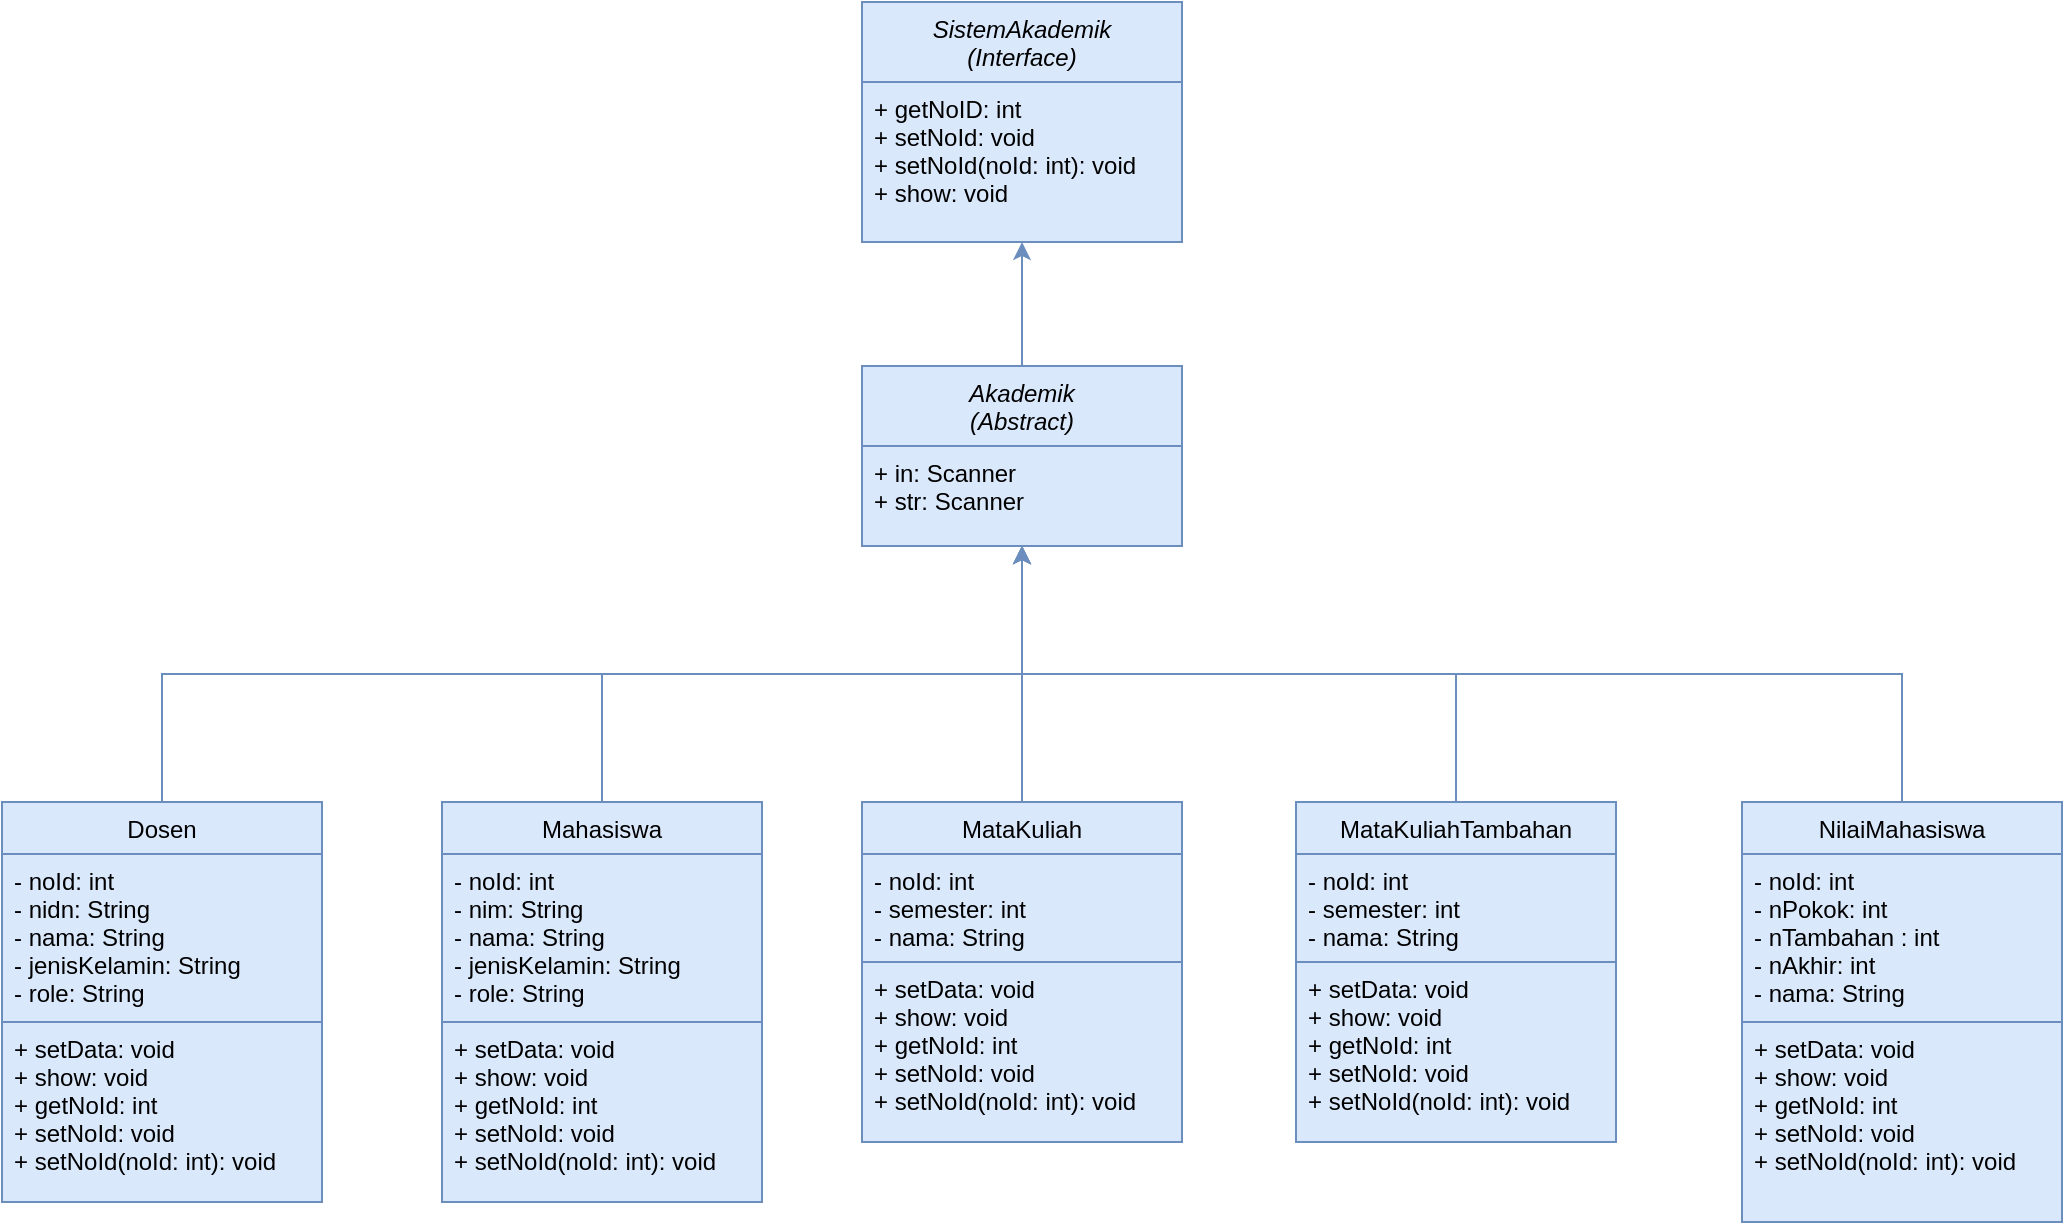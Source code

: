 <mxfile version="14.6.11" type="device"><diagram id="C5RBs43oDa-KdzZeNtuy" name="Page-1"><mxGraphModel dx="1955" dy="1093" grid="1" gridSize="10" guides="1" tooltips="1" connect="1" arrows="1" fold="1" page="1" pageScale="1" pageWidth="1169" pageHeight="827" math="0" shadow="0"><root><mxCell id="WIyWlLk6GJQsqaUBKTNV-0"/><mxCell id="WIyWlLk6GJQsqaUBKTNV-1" parent="WIyWlLk6GJQsqaUBKTNV-0"/><mxCell id="ZWmleOqQ3kiTWszwnOzP-6" style="edgeStyle=orthogonalEdgeStyle;rounded=0;orthogonalLoop=1;jettySize=auto;html=1;exitX=0.5;exitY=0;exitDx=0;exitDy=0;entryX=0.5;entryY=1;entryDx=0;entryDy=0;fillColor=#dae8fc;strokeColor=#6c8ebf;" edge="1" parent="WIyWlLk6GJQsqaUBKTNV-1" source="zkfFHV4jXpPFQw0GAbJ--0" target="ZWmleOqQ3kiTWszwnOzP-0"><mxGeometry relative="1" as="geometry"/></mxCell><mxCell id="zkfFHV4jXpPFQw0GAbJ--0" value="Akademik&#10;(Abstract)&#10;" style="swimlane;fontStyle=2;align=center;verticalAlign=top;childLayout=stackLayout;horizontal=1;startSize=40;horizontalStack=0;resizeParent=1;resizeLast=0;collapsible=1;marginBottom=0;rounded=0;shadow=0;strokeWidth=1;fillColor=#dae8fc;strokeColor=#6c8ebf;" parent="WIyWlLk6GJQsqaUBKTNV-1" vertex="1"><mxGeometry x="499" y="262" width="160" height="90" as="geometry"><mxRectangle x="230" y="140" width="160" height="26" as="alternateBounds"/></mxGeometry></mxCell><mxCell id="zkfFHV4jXpPFQw0GAbJ--1" value="+ in: Scanner&#10;+ str: Scanner" style="text;align=left;verticalAlign=top;spacingLeft=4;spacingRight=4;overflow=hidden;rotatable=0;points=[[0,0.5],[1,0.5]];portConstraint=eastwest;fillColor=#dae8fc;strokeColor=#6c8ebf;" parent="zkfFHV4jXpPFQw0GAbJ--0" vertex="1"><mxGeometry y="40" width="160" height="50" as="geometry"/></mxCell><mxCell id="ZWmleOqQ3kiTWszwnOzP-25" style="edgeStyle=orthogonalEdgeStyle;rounded=0;orthogonalLoop=1;jettySize=auto;html=1;exitX=0.5;exitY=0;exitDx=0;exitDy=0;entryX=0.5;entryY=1;entryDx=0;entryDy=0;fillColor=#dae8fc;strokeColor=#6c8ebf;" edge="1" parent="WIyWlLk6GJQsqaUBKTNV-1" source="zkfFHV4jXpPFQw0GAbJ--13" target="zkfFHV4jXpPFQw0GAbJ--0"><mxGeometry relative="1" as="geometry"/></mxCell><mxCell id="zkfFHV4jXpPFQw0GAbJ--13" value="Dosen" style="swimlane;fontStyle=0;align=center;verticalAlign=top;childLayout=stackLayout;horizontal=1;startSize=26;horizontalStack=0;resizeParent=1;resizeLast=0;collapsible=1;marginBottom=0;rounded=0;shadow=0;strokeWidth=1;fillColor=#dae8fc;strokeColor=#6c8ebf;" parent="WIyWlLk6GJQsqaUBKTNV-1" vertex="1"><mxGeometry x="69" y="480" width="160" height="200" as="geometry"><mxRectangle x="340" y="380" width="170" height="26" as="alternateBounds"/></mxGeometry></mxCell><mxCell id="zkfFHV4jXpPFQw0GAbJ--14" value="- noId: int&#10;- nidn: String&#10;- nama: String&#10;- jenisKelamin: String&#10;- role: String" style="text;align=left;verticalAlign=top;spacingLeft=4;spacingRight=4;overflow=hidden;rotatable=0;points=[[0,0.5],[1,0.5]];portConstraint=eastwest;fillColor=#dae8fc;strokeColor=#6c8ebf;" parent="zkfFHV4jXpPFQw0GAbJ--13" vertex="1"><mxGeometry y="26" width="160" height="84" as="geometry"/></mxCell><mxCell id="ZWmleOqQ3kiTWszwnOzP-29" value="+ setData: void&#10;+ show: void&#10;+ getNoId: int&#10;+ setNoId: void&#10;+ setNoId(noId: int): void&#10;" style="text;align=left;verticalAlign=top;spacingLeft=4;spacingRight=4;overflow=hidden;rotatable=0;points=[[0,0.5],[1,0.5]];portConstraint=eastwest;fillColor=#dae8fc;strokeColor=#6c8ebf;" vertex="1" parent="zkfFHV4jXpPFQw0GAbJ--13"><mxGeometry y="110" width="160" height="90" as="geometry"/></mxCell><mxCell id="ZWmleOqQ3kiTWszwnOzP-0" value="SistemAkademik&#10;(Interface)&#10;" style="swimlane;fontStyle=2;align=center;verticalAlign=top;childLayout=stackLayout;horizontal=1;startSize=40;horizontalStack=0;resizeParent=1;resizeLast=0;collapsible=1;marginBottom=0;rounded=0;shadow=0;strokeWidth=1;fillColor=#dae8fc;strokeColor=#6c8ebf;" vertex="1" parent="WIyWlLk6GJQsqaUBKTNV-1"><mxGeometry x="499" y="80" width="160" height="120" as="geometry"><mxRectangle x="230" y="140" width="160" height="26" as="alternateBounds"/></mxGeometry></mxCell><mxCell id="ZWmleOqQ3kiTWszwnOzP-1" value="+ getNoID: int&#10;+ setNoId: void&#10;+ setNoId(noId: int): void&#10;+ show: void&#10;" style="text;align=left;verticalAlign=top;spacingLeft=4;spacingRight=4;overflow=hidden;rotatable=0;points=[[0,0.5],[1,0.5]];portConstraint=eastwest;fillColor=#dae8fc;strokeColor=#6c8ebf;" vertex="1" parent="ZWmleOqQ3kiTWszwnOzP-0"><mxGeometry y="40" width="160" height="80" as="geometry"/></mxCell><mxCell id="ZWmleOqQ3kiTWszwnOzP-46" style="edgeStyle=orthogonalEdgeStyle;rounded=0;orthogonalLoop=1;jettySize=auto;html=1;exitX=0.5;exitY=0;exitDx=0;exitDy=0;entryX=0.5;entryY=1;entryDx=0;entryDy=0;fillColor=#dae8fc;strokeColor=#6c8ebf;" edge="1" parent="WIyWlLk6GJQsqaUBKTNV-1" source="ZWmleOqQ3kiTWszwnOzP-30" target="zkfFHV4jXpPFQw0GAbJ--0"><mxGeometry relative="1" as="geometry"/></mxCell><mxCell id="ZWmleOqQ3kiTWszwnOzP-30" value="MataKuliah" style="swimlane;fontStyle=0;align=center;verticalAlign=top;childLayout=stackLayout;horizontal=1;startSize=26;horizontalStack=0;resizeParent=1;resizeLast=0;collapsible=1;marginBottom=0;rounded=0;shadow=0;strokeWidth=1;fillColor=#dae8fc;strokeColor=#6c8ebf;" vertex="1" parent="WIyWlLk6GJQsqaUBKTNV-1"><mxGeometry x="499" y="480" width="160" height="170" as="geometry"><mxRectangle x="340" y="380" width="170" height="26" as="alternateBounds"/></mxGeometry></mxCell><mxCell id="ZWmleOqQ3kiTWszwnOzP-31" value="- noId: int&#10;- semester: int&#10;- nama: String" style="text;align=left;verticalAlign=top;spacingLeft=4;spacingRight=4;overflow=hidden;rotatable=0;points=[[0,0.5],[1,0.5]];portConstraint=eastwest;fillColor=#dae8fc;strokeColor=#6c8ebf;" vertex="1" parent="ZWmleOqQ3kiTWszwnOzP-30"><mxGeometry y="26" width="160" height="54" as="geometry"/></mxCell><mxCell id="ZWmleOqQ3kiTWszwnOzP-33" value="+ setData: void&#10;+ show: void&#10;+ getNoId: int&#10;+ setNoId: void&#10;+ setNoId(noId: int): void&#10;" style="text;align=left;verticalAlign=top;spacingLeft=4;spacingRight=4;overflow=hidden;rotatable=0;points=[[0,0.5],[1,0.5]];portConstraint=eastwest;fillColor=#dae8fc;strokeColor=#6c8ebf;" vertex="1" parent="ZWmleOqQ3kiTWszwnOzP-30"><mxGeometry y="80" width="160" height="90" as="geometry"/></mxCell><mxCell id="ZWmleOqQ3kiTWszwnOzP-48" style="edgeStyle=orthogonalEdgeStyle;rounded=0;orthogonalLoop=1;jettySize=auto;html=1;exitX=0.5;exitY=0;exitDx=0;exitDy=0;entryX=0.5;entryY=1;entryDx=0;entryDy=0;fillColor=#dae8fc;strokeColor=#6c8ebf;" edge="1" parent="WIyWlLk6GJQsqaUBKTNV-1" source="ZWmleOqQ3kiTWszwnOzP-38" target="zkfFHV4jXpPFQw0GAbJ--0"><mxGeometry relative="1" as="geometry"/></mxCell><mxCell id="ZWmleOqQ3kiTWszwnOzP-38" value="MataKuliahTambahan" style="swimlane;fontStyle=0;align=center;verticalAlign=top;childLayout=stackLayout;horizontal=1;startSize=26;horizontalStack=0;resizeParent=1;resizeLast=0;collapsible=1;marginBottom=0;rounded=0;shadow=0;strokeWidth=1;fillColor=#dae8fc;strokeColor=#6c8ebf;" vertex="1" parent="WIyWlLk6GJQsqaUBKTNV-1"><mxGeometry x="716" y="480" width="160" height="170" as="geometry"><mxRectangle x="340" y="380" width="170" height="26" as="alternateBounds"/></mxGeometry></mxCell><mxCell id="ZWmleOqQ3kiTWszwnOzP-39" value="- noId: int&#10;- semester: int&#10;- nama: String" style="text;align=left;verticalAlign=top;spacingLeft=4;spacingRight=4;overflow=hidden;rotatable=0;points=[[0,0.5],[1,0.5]];portConstraint=eastwest;fillColor=#dae8fc;strokeColor=#6c8ebf;" vertex="1" parent="ZWmleOqQ3kiTWszwnOzP-38"><mxGeometry y="26" width="160" height="54" as="geometry"/></mxCell><mxCell id="ZWmleOqQ3kiTWszwnOzP-41" value="+ setData: void&#10;+ show: void&#10;+ getNoId: int&#10;+ setNoId: void&#10;+ setNoId(noId: int): void&#10;" style="text;align=left;verticalAlign=top;spacingLeft=4;spacingRight=4;overflow=hidden;rotatable=0;points=[[0,0.5],[1,0.5]];portConstraint=eastwest;fillColor=#dae8fc;strokeColor=#6c8ebf;" vertex="1" parent="ZWmleOqQ3kiTWszwnOzP-38"><mxGeometry y="80" width="160" height="90" as="geometry"/></mxCell><mxCell id="ZWmleOqQ3kiTWszwnOzP-49" style="edgeStyle=orthogonalEdgeStyle;rounded=0;orthogonalLoop=1;jettySize=auto;html=1;exitX=0.5;exitY=0;exitDx=0;exitDy=0;entryX=0.5;entryY=1;entryDx=0;entryDy=0;fillColor=#dae8fc;strokeColor=#6c8ebf;" edge="1" parent="WIyWlLk6GJQsqaUBKTNV-1" source="ZWmleOqQ3kiTWszwnOzP-42" target="zkfFHV4jXpPFQw0GAbJ--0"><mxGeometry relative="1" as="geometry"/></mxCell><mxCell id="ZWmleOqQ3kiTWszwnOzP-42" value="NilaiMahasiswa" style="swimlane;fontStyle=0;align=center;verticalAlign=top;childLayout=stackLayout;horizontal=1;startSize=26;horizontalStack=0;resizeParent=1;resizeLast=0;collapsible=1;marginBottom=0;rounded=0;shadow=0;strokeWidth=1;fillColor=#dae8fc;strokeColor=#6c8ebf;" vertex="1" parent="WIyWlLk6GJQsqaUBKTNV-1"><mxGeometry x="939" y="480" width="160" height="210" as="geometry"><mxRectangle x="340" y="380" width="170" height="26" as="alternateBounds"/></mxGeometry></mxCell><mxCell id="ZWmleOqQ3kiTWszwnOzP-43" value="- noId: int&#10;- nPokok: int&#10;- nTambahan : int&#10;- nAkhir: int&#10;- nama: String" style="text;align=left;verticalAlign=top;spacingLeft=4;spacingRight=4;overflow=hidden;rotatable=0;points=[[0,0.5],[1,0.5]];portConstraint=eastwest;fillColor=#dae8fc;strokeColor=#6c8ebf;" vertex="1" parent="ZWmleOqQ3kiTWszwnOzP-42"><mxGeometry y="26" width="160" height="84" as="geometry"/></mxCell><mxCell id="ZWmleOqQ3kiTWszwnOzP-45" value="+ setData: void&#10;+ show: void&#10;+ getNoId: int&#10;+ setNoId: void&#10;+ setNoId(noId: int): void&#10;" style="text;align=left;verticalAlign=top;spacingLeft=4;spacingRight=4;overflow=hidden;rotatable=0;points=[[0,0.5],[1,0.5]];portConstraint=eastwest;fillColor=#dae8fc;strokeColor=#6c8ebf;" vertex="1" parent="ZWmleOqQ3kiTWszwnOzP-42"><mxGeometry y="110" width="160" height="100" as="geometry"/></mxCell><mxCell id="ZWmleOqQ3kiTWszwnOzP-54" style="edgeStyle=orthogonalEdgeStyle;rounded=0;orthogonalLoop=1;jettySize=auto;html=1;exitX=0.5;exitY=0;exitDx=0;exitDy=0;entryX=0.5;entryY=1;entryDx=0;entryDy=0;fillColor=#dae8fc;strokeColor=#6c8ebf;" edge="1" parent="WIyWlLk6GJQsqaUBKTNV-1" source="ZWmleOqQ3kiTWszwnOzP-50" target="zkfFHV4jXpPFQw0GAbJ--0"><mxGeometry relative="1" as="geometry"/></mxCell><mxCell id="ZWmleOqQ3kiTWszwnOzP-50" value="Mahasiswa" style="swimlane;fontStyle=0;align=center;verticalAlign=top;childLayout=stackLayout;horizontal=1;startSize=26;horizontalStack=0;resizeParent=1;resizeLast=0;collapsible=1;marginBottom=0;rounded=0;shadow=0;strokeWidth=1;fillColor=#dae8fc;strokeColor=#6c8ebf;" vertex="1" parent="WIyWlLk6GJQsqaUBKTNV-1"><mxGeometry x="289" y="480" width="160" height="200" as="geometry"><mxRectangle x="340" y="380" width="170" height="26" as="alternateBounds"/></mxGeometry></mxCell><mxCell id="ZWmleOqQ3kiTWszwnOzP-51" value="- noId: int&#10;- nim: String&#10;- nama: String&#10;- jenisKelamin: String&#10;- role: String" style="text;align=left;verticalAlign=top;spacingLeft=4;spacingRight=4;overflow=hidden;rotatable=0;points=[[0,0.5],[1,0.5]];portConstraint=eastwest;fillColor=#dae8fc;strokeColor=#6c8ebf;" vertex="1" parent="ZWmleOqQ3kiTWszwnOzP-50"><mxGeometry y="26" width="160" height="84" as="geometry"/></mxCell><mxCell id="ZWmleOqQ3kiTWszwnOzP-52" value="+ setData: void&#10;+ show: void&#10;+ getNoId: int&#10;+ setNoId: void&#10;+ setNoId(noId: int): void&#10;" style="text;align=left;verticalAlign=top;spacingLeft=4;spacingRight=4;overflow=hidden;rotatable=0;points=[[0,0.5],[1,0.5]];portConstraint=eastwest;fillColor=#dae8fc;strokeColor=#6c8ebf;" vertex="1" parent="ZWmleOqQ3kiTWszwnOzP-50"><mxGeometry y="110" width="160" height="90" as="geometry"/></mxCell></root></mxGraphModel></diagram></mxfile>